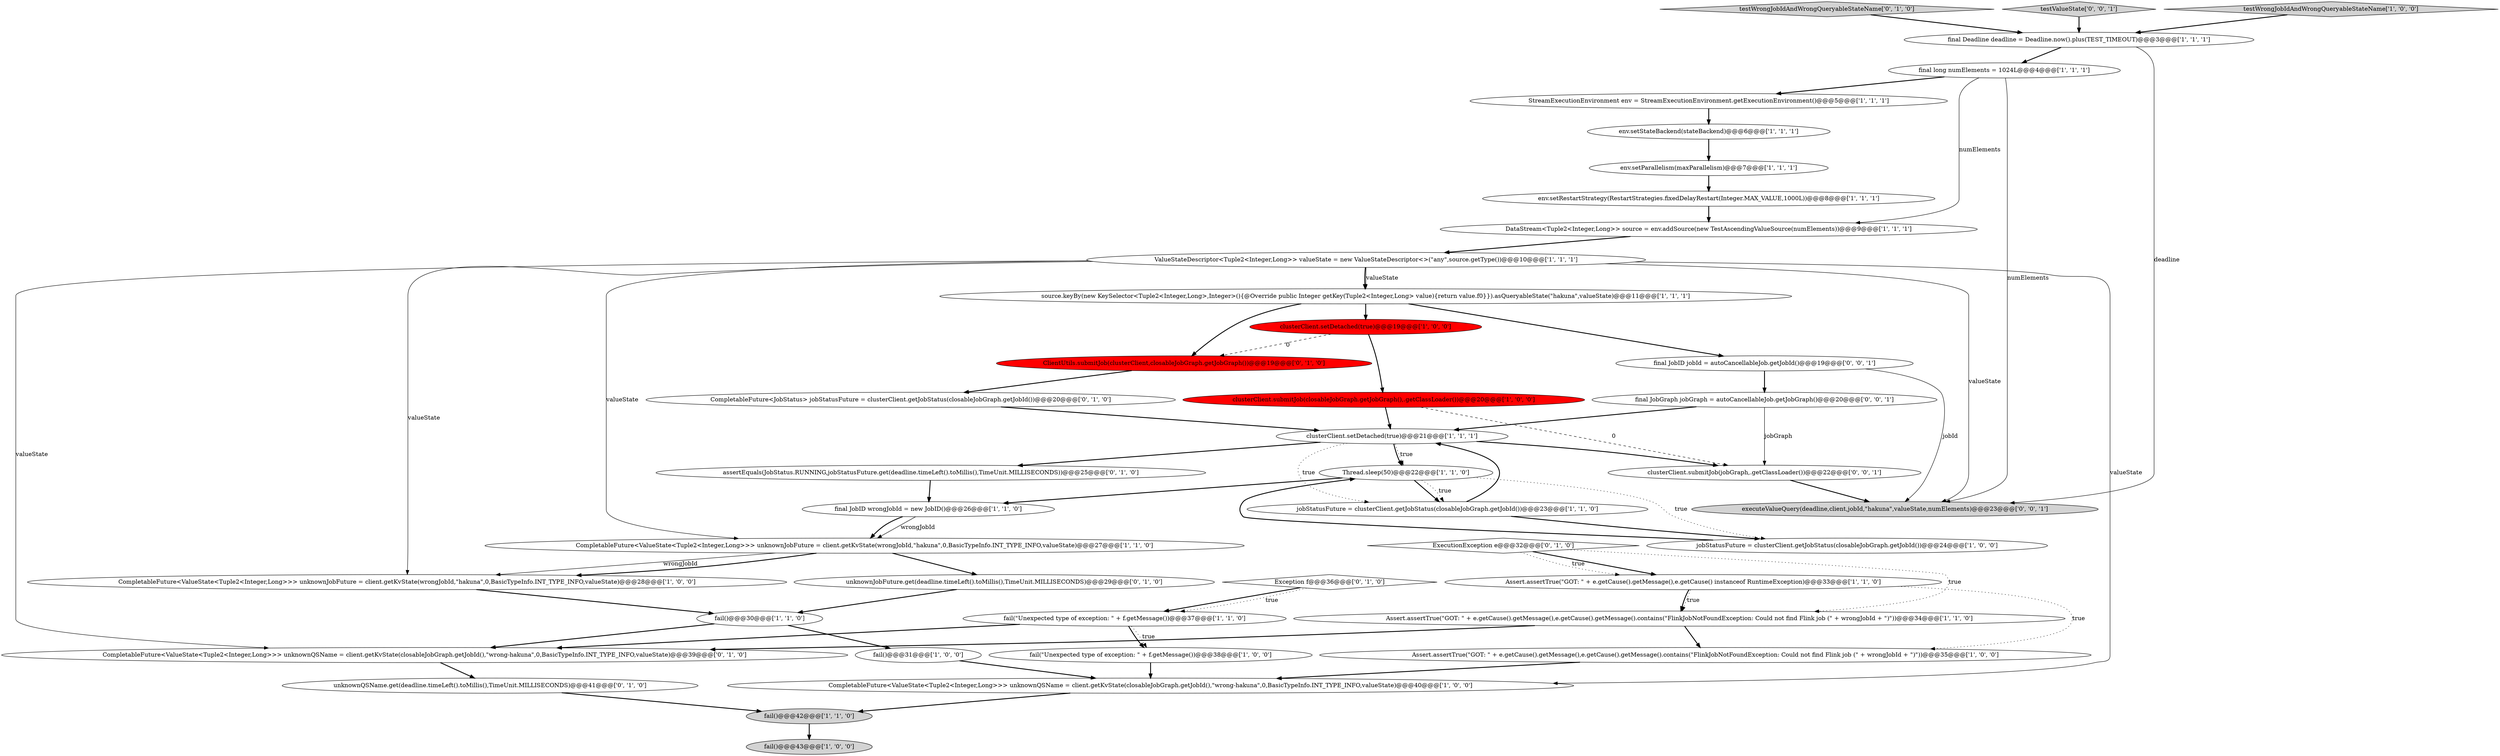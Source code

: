 digraph {
11 [style = filled, label = "StreamExecutionEnvironment env = StreamExecutionEnvironment.getExecutionEnvironment()@@@5@@@['1', '1', '1']", fillcolor = white, shape = ellipse image = "AAA0AAABBB1BBB"];
14 [style = filled, label = "clusterClient.submitJob(closableJobGraph.getJobGraph(),.getClassLoader())@@@20@@@['1', '0', '0']", fillcolor = red, shape = ellipse image = "AAA1AAABBB1BBB"];
31 [style = filled, label = "ExecutionException e@@@32@@@['0', '1', '0']", fillcolor = white, shape = diamond image = "AAA0AAABBB2BBB"];
26 [style = filled, label = "fail()@@@31@@@['1', '0', '0']", fillcolor = white, shape = ellipse image = "AAA0AAABBB1BBB"];
12 [style = filled, label = "fail()@@@42@@@['1', '1', '0']", fillcolor = lightgray, shape = ellipse image = "AAA0AAABBB1BBB"];
16 [style = filled, label = "env.setRestartStrategy(RestartStrategies.fixedDelayRestart(Integer.MAX_VALUE,1000L))@@@8@@@['1', '1', '1']", fillcolor = white, shape = ellipse image = "AAA0AAABBB1BBB"];
21 [style = filled, label = "env.setParallelism(maxParallelism)@@@7@@@['1', '1', '1']", fillcolor = white, shape = ellipse image = "AAA0AAABBB1BBB"];
17 [style = filled, label = "Thread.sleep(50)@@@22@@@['1', '1', '0']", fillcolor = white, shape = ellipse image = "AAA0AAABBB1BBB"];
23 [style = filled, label = "final long numElements = 1024L@@@4@@@['1', '1', '1']", fillcolor = white, shape = ellipse image = "AAA0AAABBB1BBB"];
24 [style = filled, label = "fail()@@@43@@@['1', '0', '0']", fillcolor = lightgray, shape = ellipse image = "AAA0AAABBB1BBB"];
9 [style = filled, label = "CompletableFuture<ValueState<Tuple2<Integer,Long>>> unknownJobFuture = client.getKvState(wrongJobId,\"hakuna\",0,BasicTypeInfo.INT_TYPE_INFO,valueState)@@@27@@@['1', '1', '0']", fillcolor = white, shape = ellipse image = "AAA0AAABBB1BBB"];
13 [style = filled, label = "Assert.assertTrue(\"GOT: \" + e.getCause().getMessage(),e.getCause() instanceof RuntimeException)@@@33@@@['1', '1', '0']", fillcolor = white, shape = ellipse image = "AAA0AAABBB1BBB"];
35 [style = filled, label = "assertEquals(JobStatus.RUNNING,jobStatusFuture.get(deadline.timeLeft().toMillis(),TimeUnit.MILLISECONDS))@@@25@@@['0', '1', '0']", fillcolor = white, shape = ellipse image = "AAA0AAABBB2BBB"];
27 [style = filled, label = "Assert.assertTrue(\"GOT: \" + e.getCause().getMessage(),e.getCause().getMessage().contains(\"FlinkJobNotFoundException: Could not find Flink job (\" + wrongJobId + \")\"))@@@34@@@['1', '1', '0']", fillcolor = white, shape = ellipse image = "AAA0AAABBB1BBB"];
8 [style = filled, label = "env.setStateBackend(stateBackend)@@@6@@@['1', '1', '1']", fillcolor = white, shape = ellipse image = "AAA0AAABBB1BBB"];
6 [style = filled, label = "CompletableFuture<ValueState<Tuple2<Integer,Long>>> unknownQSName = client.getKvState(closableJobGraph.getJobId(),\"wrong-hakuna\",0,BasicTypeInfo.INT_TYPE_INFO,valueState)@@@40@@@['1', '0', '0']", fillcolor = white, shape = ellipse image = "AAA0AAABBB1BBB"];
20 [style = filled, label = "final Deadline deadline = Deadline.now().plus(TEST_TIMEOUT)@@@3@@@['1', '1', '1']", fillcolor = white, shape = ellipse image = "AAA0AAABBB1BBB"];
41 [style = filled, label = "executeValueQuery(deadline,client,jobId,\"hakuna\",valueState,numElements)@@@23@@@['0', '0', '1']", fillcolor = lightgray, shape = ellipse image = "AAA0AAABBB3BBB"];
15 [style = filled, label = "fail(\"Unexpected type of exception: \" + f.getMessage())@@@37@@@['1', '1', '0']", fillcolor = white, shape = ellipse image = "AAA0AAABBB1BBB"];
38 [style = filled, label = "final JobGraph jobGraph = autoCancellableJob.getJobGraph()@@@20@@@['0', '0', '1']", fillcolor = white, shape = ellipse image = "AAA0AAABBB3BBB"];
34 [style = filled, label = "CompletableFuture<JobStatus> jobStatusFuture = clusterClient.getJobStatus(closableJobGraph.getJobId())@@@20@@@['0', '1', '0']", fillcolor = white, shape = ellipse image = "AAA0AAABBB2BBB"];
4 [style = filled, label = "clusterClient.setDetached(true)@@@21@@@['1', '1', '1']", fillcolor = white, shape = ellipse image = "AAA0AAABBB1BBB"];
37 [style = filled, label = "testWrongJobIdAndWrongQueryableStateName['0', '1', '0']", fillcolor = lightgray, shape = diamond image = "AAA0AAABBB2BBB"];
42 [style = filled, label = "final JobID jobId = autoCancellableJob.getJobId()@@@19@@@['0', '0', '1']", fillcolor = white, shape = ellipse image = "AAA0AAABBB3BBB"];
7 [style = filled, label = "final JobID wrongJobId = new JobID()@@@26@@@['1', '1', '0']", fillcolor = white, shape = ellipse image = "AAA0AAABBB1BBB"];
33 [style = filled, label = "ClientUtils.submitJob(clusterClient,closableJobGraph.getJobGraph())@@@19@@@['0', '1', '0']", fillcolor = red, shape = ellipse image = "AAA1AAABBB2BBB"];
40 [style = filled, label = "testValueState['0', '0', '1']", fillcolor = lightgray, shape = diamond image = "AAA0AAABBB3BBB"];
18 [style = filled, label = "DataStream<Tuple2<Integer,Long>> source = env.addSource(new TestAscendingValueSource(numElements))@@@9@@@['1', '1', '1']", fillcolor = white, shape = ellipse image = "AAA0AAABBB1BBB"];
0 [style = filled, label = "fail(\"Unexpected type of exception: \" + f.getMessage())@@@38@@@['1', '0', '0']", fillcolor = white, shape = ellipse image = "AAA0AAABBB1BBB"];
29 [style = filled, label = "Exception f@@@36@@@['0', '1', '0']", fillcolor = white, shape = diamond image = "AAA0AAABBB2BBB"];
36 [style = filled, label = "CompletableFuture<ValueState<Tuple2<Integer,Long>>> unknownQSName = client.getKvState(closableJobGraph.getJobId(),\"wrong-hakuna\",0,BasicTypeInfo.INT_TYPE_INFO,valueState)@@@39@@@['0', '1', '0']", fillcolor = white, shape = ellipse image = "AAA0AAABBB2BBB"];
10 [style = filled, label = "jobStatusFuture = clusterClient.getJobStatus(closableJobGraph.getJobId())@@@23@@@['1', '1', '0']", fillcolor = white, shape = ellipse image = "AAA0AAABBB1BBB"];
5 [style = filled, label = "CompletableFuture<ValueState<Tuple2<Integer,Long>>> unknownJobFuture = client.getKvState(wrongJobId,\"hakuna\",0,BasicTypeInfo.INT_TYPE_INFO,valueState)@@@28@@@['1', '0', '0']", fillcolor = white, shape = ellipse image = "AAA0AAABBB1BBB"];
32 [style = filled, label = "unknownJobFuture.get(deadline.timeLeft().toMillis(),TimeUnit.MILLISECONDS)@@@29@@@['0', '1', '0']", fillcolor = white, shape = ellipse image = "AAA0AAABBB2BBB"];
1 [style = filled, label = "testWrongJobIdAndWrongQueryableStateName['1', '0', '0']", fillcolor = lightgray, shape = diamond image = "AAA0AAABBB1BBB"];
3 [style = filled, label = "fail()@@@30@@@['1', '1', '0']", fillcolor = white, shape = ellipse image = "AAA0AAABBB1BBB"];
39 [style = filled, label = "clusterClient.submitJob(jobGraph,.getClassLoader())@@@22@@@['0', '0', '1']", fillcolor = white, shape = ellipse image = "AAA0AAABBB3BBB"];
19 [style = filled, label = "ValueStateDescriptor<Tuple2<Integer,Long>> valueState = new ValueStateDescriptor<>(\"any\",source.getType())@@@10@@@['1', '1', '1']", fillcolor = white, shape = ellipse image = "AAA0AAABBB1BBB"];
30 [style = filled, label = "unknownQSName.get(deadline.timeLeft().toMillis(),TimeUnit.MILLISECONDS)@@@41@@@['0', '1', '0']", fillcolor = white, shape = ellipse image = "AAA0AAABBB2BBB"];
28 [style = filled, label = "jobStatusFuture = clusterClient.getJobStatus(closableJobGraph.getJobId())@@@24@@@['1', '0', '0']", fillcolor = white, shape = ellipse image = "AAA0AAABBB1BBB"];
22 [style = filled, label = "clusterClient.setDetached(true)@@@19@@@['1', '0', '0']", fillcolor = red, shape = ellipse image = "AAA1AAABBB1BBB"];
25 [style = filled, label = "source.keyBy(new KeySelector<Tuple2<Integer,Long>,Integer>(){@Override public Integer getKey(Tuple2<Integer,Long> value){return value.f0}}).asQueryableState(\"hakuna\",valueState)@@@11@@@['1', '1', '1']", fillcolor = white, shape = ellipse image = "AAA0AAABBB1BBB"];
2 [style = filled, label = "Assert.assertTrue(\"GOT: \" + e.getCause().getMessage(),e.getCause().getMessage().contains(\"FlinkJobNotFoundException: Could not find Flink job (\" + wrongJobId + \")\"))@@@35@@@['1', '0', '0']", fillcolor = white, shape = ellipse image = "AAA0AAABBB1BBB"];
5->3 [style = bold, label=""];
17->10 [style = bold, label=""];
29->15 [style = bold, label=""];
4->35 [style = bold, label=""];
19->9 [style = solid, label="valueState"];
19->36 [style = solid, label="valueState"];
16->18 [style = bold, label=""];
27->36 [style = bold, label=""];
10->28 [style = bold, label=""];
4->17 [style = bold, label=""];
19->5 [style = solid, label="valueState"];
25->33 [style = bold, label=""];
25->22 [style = bold, label=""];
23->18 [style = solid, label="numElements"];
13->27 [style = dotted, label="true"];
0->6 [style = bold, label=""];
4->10 [style = dotted, label="true"];
2->6 [style = bold, label=""];
31->13 [style = bold, label=""];
4->39 [style = bold, label=""];
22->33 [style = dashed, label="0"];
9->32 [style = bold, label=""];
18->19 [style = bold, label=""];
37->20 [style = bold, label=""];
3->26 [style = bold, label=""];
1->20 [style = bold, label=""];
38->4 [style = bold, label=""];
19->6 [style = solid, label="valueState"];
14->39 [style = dashed, label="0"];
19->25 [style = solid, label="valueState"];
12->24 [style = bold, label=""];
40->20 [style = bold, label=""];
26->6 [style = bold, label=""];
29->15 [style = dotted, label="true"];
15->0 [style = dotted, label="true"];
9->5 [style = solid, label="wrongJobId"];
19->25 [style = bold, label=""];
23->41 [style = solid, label="numElements"];
17->7 [style = bold, label=""];
7->9 [style = bold, label=""];
13->2 [style = dotted, label="true"];
17->10 [style = dotted, label="true"];
36->30 [style = bold, label=""];
42->41 [style = solid, label="jobId"];
3->36 [style = bold, label=""];
30->12 [style = bold, label=""];
13->27 [style = bold, label=""];
20->41 [style = solid, label="deadline"];
20->23 [style = bold, label=""];
38->39 [style = solid, label="jobGraph"];
15->0 [style = bold, label=""];
31->27 [style = dotted, label="true"];
7->9 [style = solid, label="wrongJobId"];
17->28 [style = dotted, label="true"];
10->4 [style = bold, label=""];
21->16 [style = bold, label=""];
8->21 [style = bold, label=""];
28->17 [style = bold, label=""];
11->8 [style = bold, label=""];
9->5 [style = bold, label=""];
34->4 [style = bold, label=""];
25->42 [style = bold, label=""];
39->41 [style = bold, label=""];
19->41 [style = solid, label="valueState"];
31->13 [style = dotted, label="true"];
23->11 [style = bold, label=""];
22->14 [style = bold, label=""];
32->3 [style = bold, label=""];
4->17 [style = dotted, label="true"];
33->34 [style = bold, label=""];
35->7 [style = bold, label=""];
27->2 [style = bold, label=""];
42->38 [style = bold, label=""];
15->36 [style = bold, label=""];
14->4 [style = bold, label=""];
6->12 [style = bold, label=""];
}
